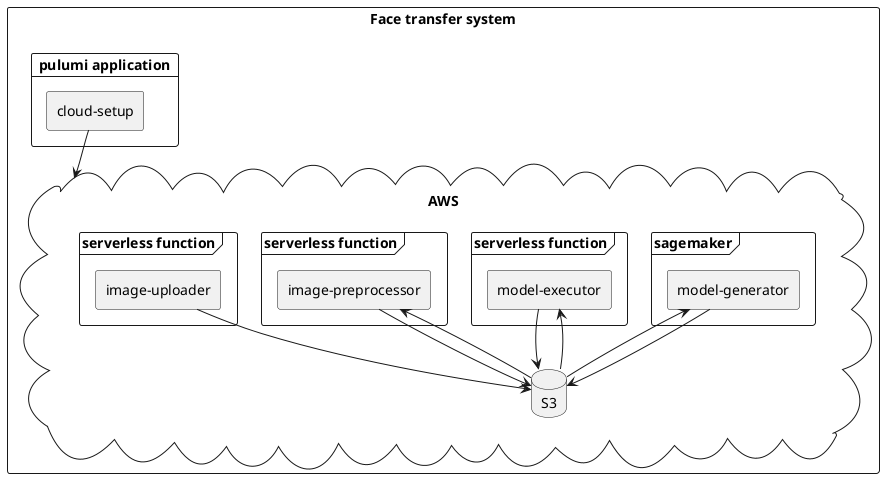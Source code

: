 @startuml

rectangle "Face transfer system" {

    card "pulumi application" {
     rectangle "cloud-setup" as aws_setup
    }
    
    cloud AWS{
    
    frame "sagemaker" {
     rectangle "model-generator" as generator
    }
    
    frame "serverless function" as s_executor {
        rectangle "model-executor" as executor
    }
    
    frame "serverless function" as s_preprocessor  {
      rectangle "image-preprocessor" as preprocessor
    }
     
     frame "serverless function" as s_uploader {
       rectangle "image-uploader" as uploader
    }
     database S3 as s3
    
    uploader  -->  s3
    generator <-- s3
    generator --> s3
    executor --> s3
    executor <-- s3
    preprocessor --> s3 
    preprocessor <-- s3
    
    }
    
    aws_setup --> AWS

}


@enduml
